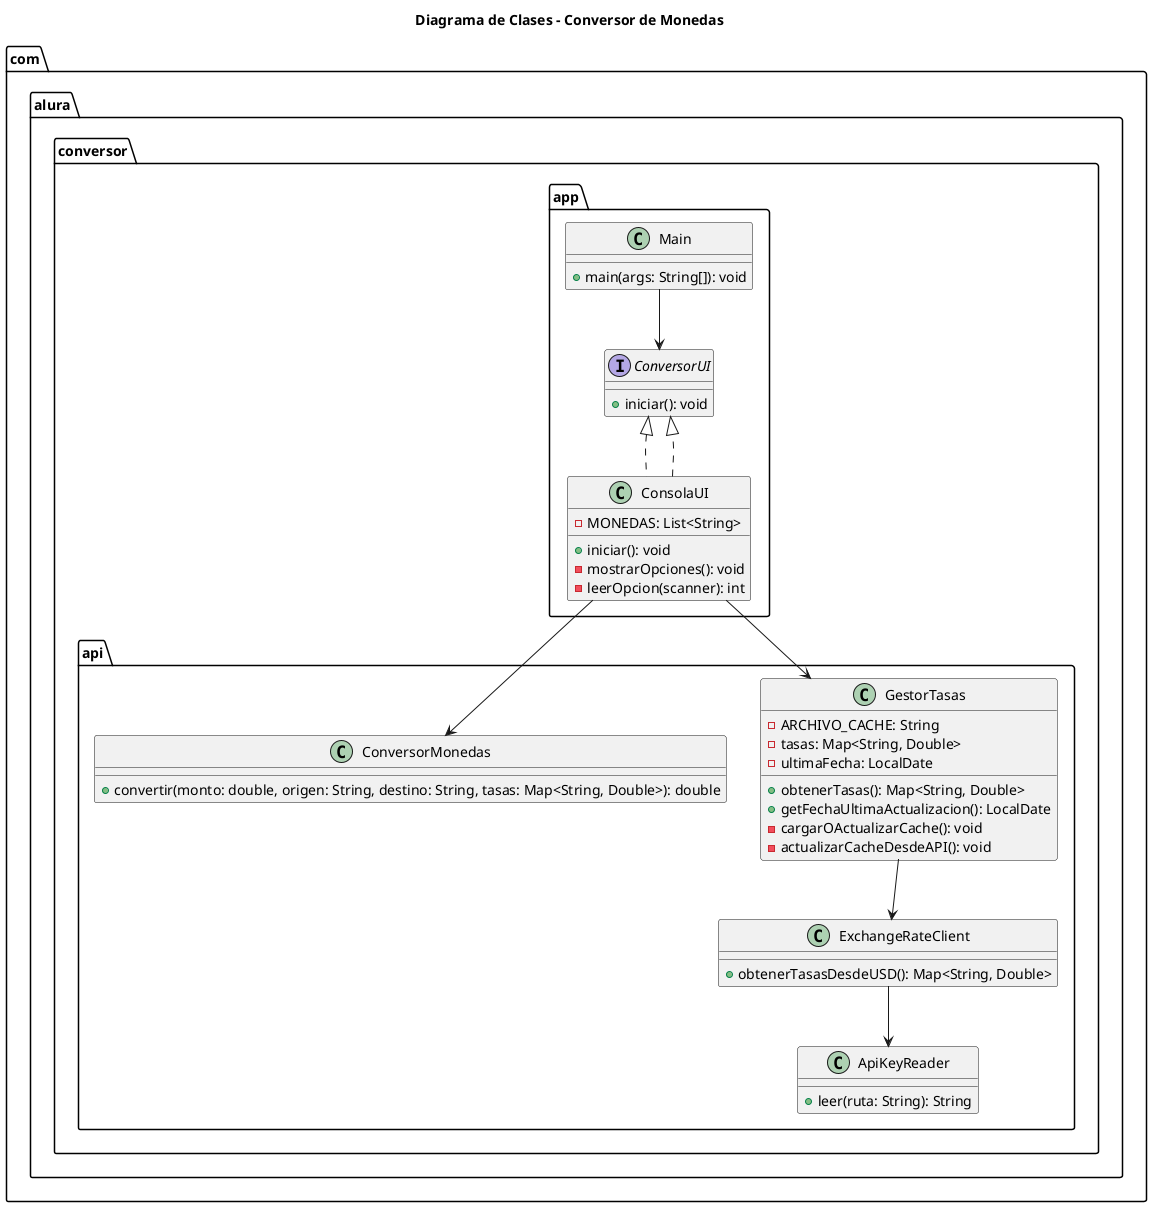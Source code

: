 @startuml
title Diagrama de Clases - Conversor de Monedas

' Paquetes
package "com.alura.conversor.app" {
    interface ConversorUI {
        +iniciar(): void
    }

    class ConsolaUI implements ConversorUI {
        -MONEDAS: List<String>
        +iniciar(): void
        -mostrarOpciones(): void
        -leerOpcion(scanner): int
    }

    class Main {
        +main(args: String[]): void
    }
}

package "com.alura.conversor.api" {
    class GestorTasas {
        -ARCHIVO_CACHE: String
        -tasas: Map<String, Double>
        -ultimaFecha: LocalDate
        +obtenerTasas(): Map<String, Double>
        +getFechaUltimaActualizacion(): LocalDate
        -cargarOActualizarCache(): void
        -actualizarCacheDesdeAPI(): void
    }

    class ExchangeRateClient {
        +obtenerTasasDesdeUSD(): Map<String, Double>
    }

    class ConversorMonedas {
        +convertir(monto: double, origen: String, destino: String, tasas: Map<String, Double>): double
    }

    class ApiKeyReader {
        +leer(ruta: String): String
    }
}

' Relaciones
Main --> ConversorUI
ConsolaUI ..|> ConversorUI
ConsolaUI --> GestorTasas
ConsolaUI --> ConversorMonedas
GestorTasas --> ExchangeRateClient
ExchangeRateClient --> ApiKeyReader
@enduml
